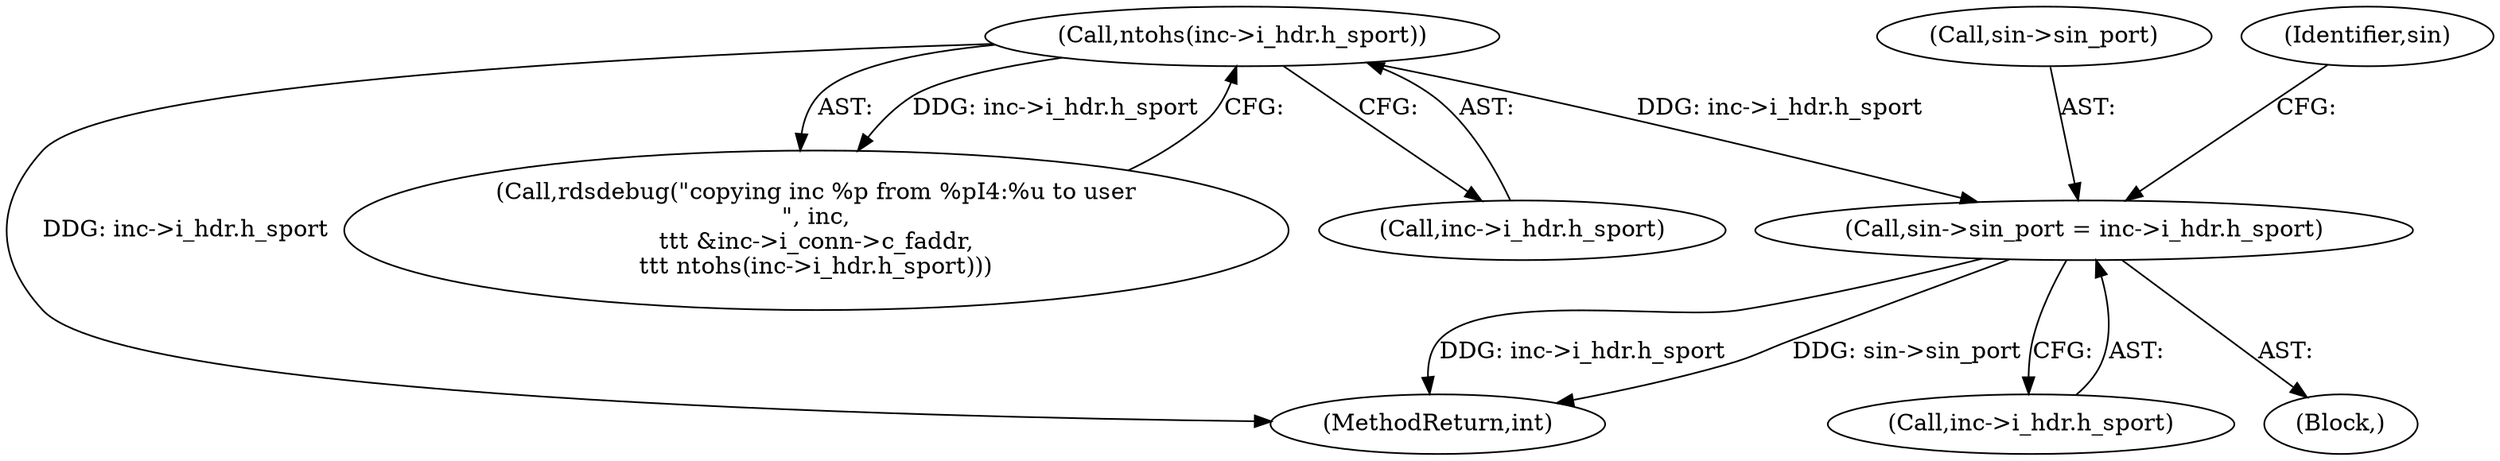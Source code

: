 digraph "0_linux_06b6a1cf6e776426766298d055bb3991957d90a7@pointer" {
"1000347" [label="(Call,sin->sin_port = inc->i_hdr.h_sport)"];
"1000256" [label="(Call,ntohs(inc->i_hdr.h_sport))"];
"1000347" [label="(Call,sin->sin_port = inc->i_hdr.h_sport)"];
"1000348" [label="(Call,sin->sin_port)"];
"1000359" [label="(Identifier,sin)"];
"1000341" [label="(Block,)"];
"1000257" [label="(Call,inc->i_hdr.h_sport)"];
"1000389" [label="(MethodReturn,int)"];
"1000351" [label="(Call,inc->i_hdr.h_sport)"];
"1000247" [label="(Call,rdsdebug(\"copying inc %p from %pI4:%u to user\n\", inc,\n\t\t\t &inc->i_conn->c_faddr,\n\t\t\t ntohs(inc->i_hdr.h_sport)))"];
"1000256" [label="(Call,ntohs(inc->i_hdr.h_sport))"];
"1000347" -> "1000341"  [label="AST: "];
"1000347" -> "1000351"  [label="CFG: "];
"1000348" -> "1000347"  [label="AST: "];
"1000351" -> "1000347"  [label="AST: "];
"1000359" -> "1000347"  [label="CFG: "];
"1000347" -> "1000389"  [label="DDG: inc->i_hdr.h_sport"];
"1000347" -> "1000389"  [label="DDG: sin->sin_port"];
"1000256" -> "1000347"  [label="DDG: inc->i_hdr.h_sport"];
"1000256" -> "1000247"  [label="AST: "];
"1000256" -> "1000257"  [label="CFG: "];
"1000257" -> "1000256"  [label="AST: "];
"1000247" -> "1000256"  [label="CFG: "];
"1000256" -> "1000389"  [label="DDG: inc->i_hdr.h_sport"];
"1000256" -> "1000247"  [label="DDG: inc->i_hdr.h_sport"];
}
